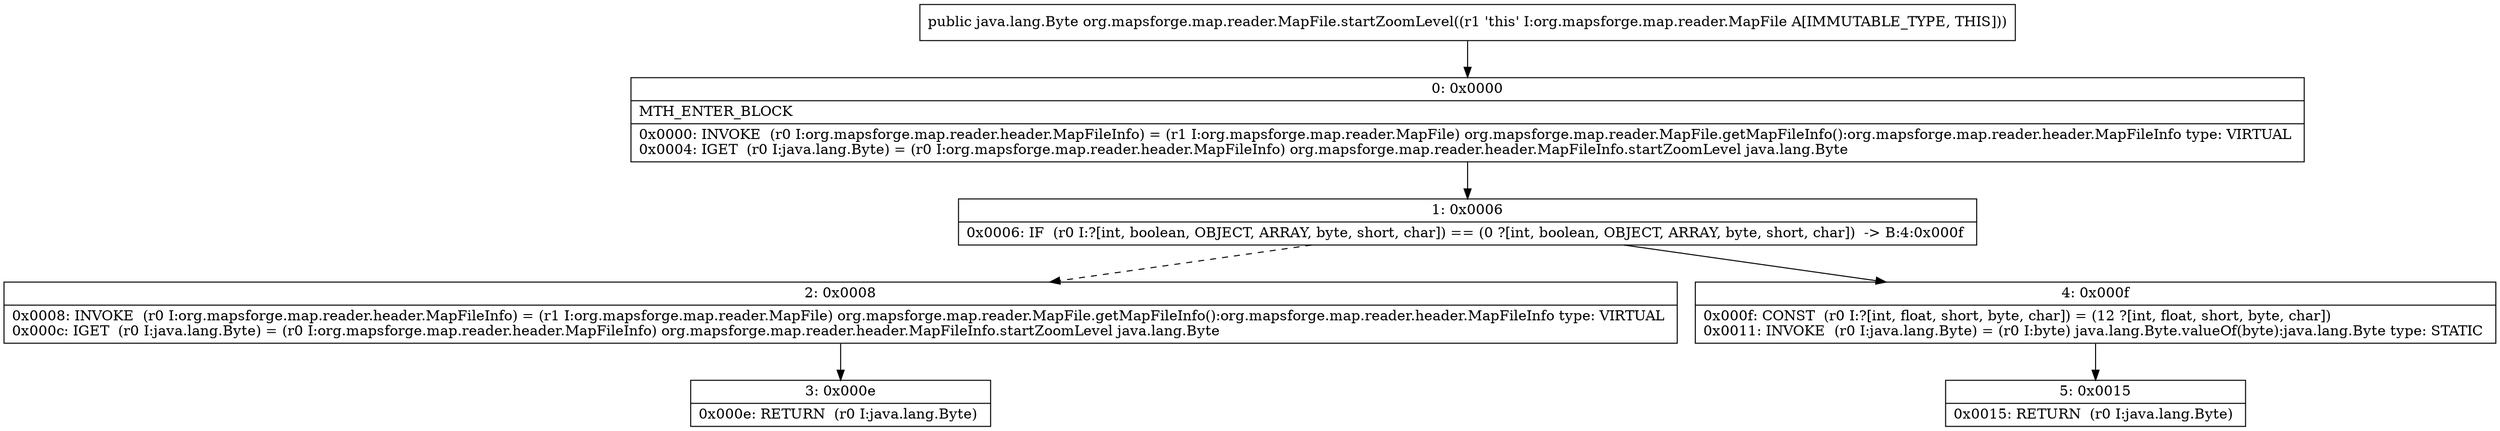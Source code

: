 digraph "CFG fororg.mapsforge.map.reader.MapFile.startZoomLevel()Ljava\/lang\/Byte;" {
Node_0 [shape=record,label="{0\:\ 0x0000|MTH_ENTER_BLOCK\l|0x0000: INVOKE  (r0 I:org.mapsforge.map.reader.header.MapFileInfo) = (r1 I:org.mapsforge.map.reader.MapFile) org.mapsforge.map.reader.MapFile.getMapFileInfo():org.mapsforge.map.reader.header.MapFileInfo type: VIRTUAL \l0x0004: IGET  (r0 I:java.lang.Byte) = (r0 I:org.mapsforge.map.reader.header.MapFileInfo) org.mapsforge.map.reader.header.MapFileInfo.startZoomLevel java.lang.Byte \l}"];
Node_1 [shape=record,label="{1\:\ 0x0006|0x0006: IF  (r0 I:?[int, boolean, OBJECT, ARRAY, byte, short, char]) == (0 ?[int, boolean, OBJECT, ARRAY, byte, short, char])  \-\> B:4:0x000f \l}"];
Node_2 [shape=record,label="{2\:\ 0x0008|0x0008: INVOKE  (r0 I:org.mapsforge.map.reader.header.MapFileInfo) = (r1 I:org.mapsforge.map.reader.MapFile) org.mapsforge.map.reader.MapFile.getMapFileInfo():org.mapsforge.map.reader.header.MapFileInfo type: VIRTUAL \l0x000c: IGET  (r0 I:java.lang.Byte) = (r0 I:org.mapsforge.map.reader.header.MapFileInfo) org.mapsforge.map.reader.header.MapFileInfo.startZoomLevel java.lang.Byte \l}"];
Node_3 [shape=record,label="{3\:\ 0x000e|0x000e: RETURN  (r0 I:java.lang.Byte) \l}"];
Node_4 [shape=record,label="{4\:\ 0x000f|0x000f: CONST  (r0 I:?[int, float, short, byte, char]) = (12 ?[int, float, short, byte, char]) \l0x0011: INVOKE  (r0 I:java.lang.Byte) = (r0 I:byte) java.lang.Byte.valueOf(byte):java.lang.Byte type: STATIC \l}"];
Node_5 [shape=record,label="{5\:\ 0x0015|0x0015: RETURN  (r0 I:java.lang.Byte) \l}"];
MethodNode[shape=record,label="{public java.lang.Byte org.mapsforge.map.reader.MapFile.startZoomLevel((r1 'this' I:org.mapsforge.map.reader.MapFile A[IMMUTABLE_TYPE, THIS])) }"];
MethodNode -> Node_0;
Node_0 -> Node_1;
Node_1 -> Node_2[style=dashed];
Node_1 -> Node_4;
Node_2 -> Node_3;
Node_4 -> Node_5;
}


